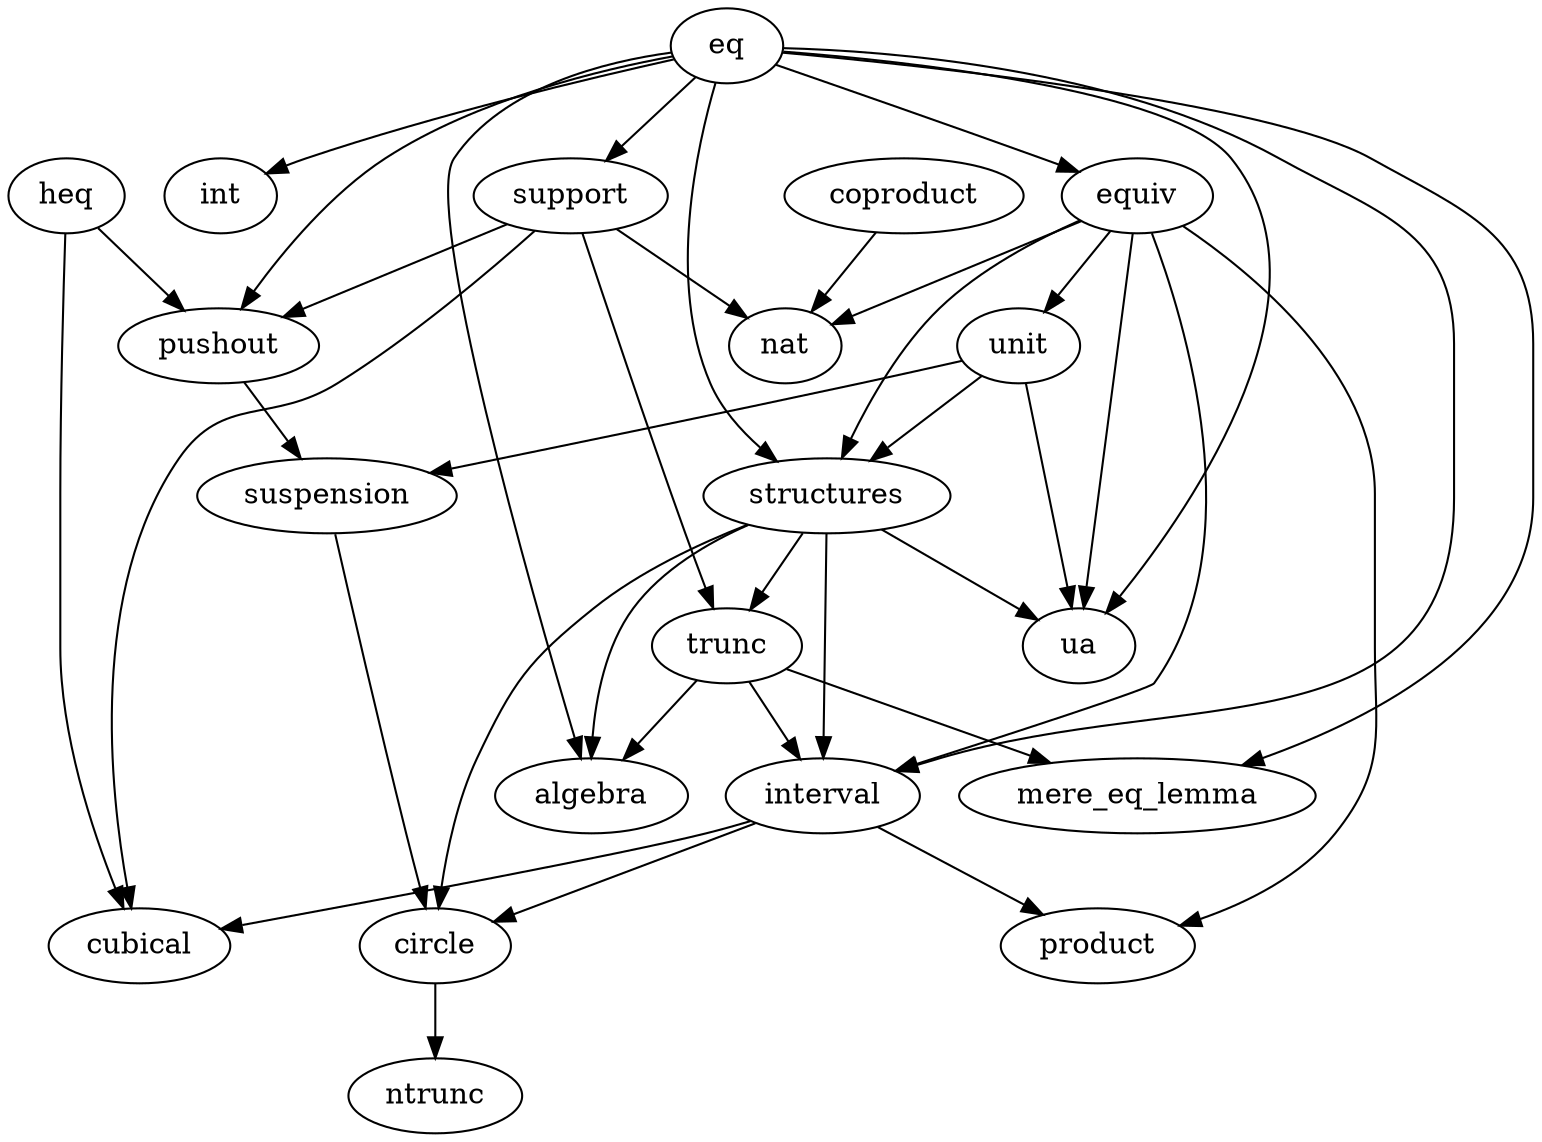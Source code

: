 digraph dependency_map {
  trunc -> algebra
  structures -> algebra
  eq -> algebra

  suspension -> circle
  structures -> circle
  interval -> circle

  interval -> cubical
  heq -> cubical
  support -> cubical

  eq -> equiv
  eq -> int

  trunc -> interval
  eq -> interval
  structures -> interval
  equiv -> interval

  eq -> mere_eq_lemma
  trunc -> mere_eq_lemma

  circle -> ntrunc

  equiv -> product
  interval -> product

  heq -> pushout
  eq -> pushout
  support -> pushout

  unit -> structures
  equiv -> structures
  eq -> structures

  eq -> support

  pushout -> suspension
  unit -> suspension

  structures -> trunc
  support -> trunc

  equiv -> ua
  eq -> ua
  structures -> ua
  unit -> ua

  equiv -> unit

  equiv -> nat
  coproduct -> nat
  support -> nat
}